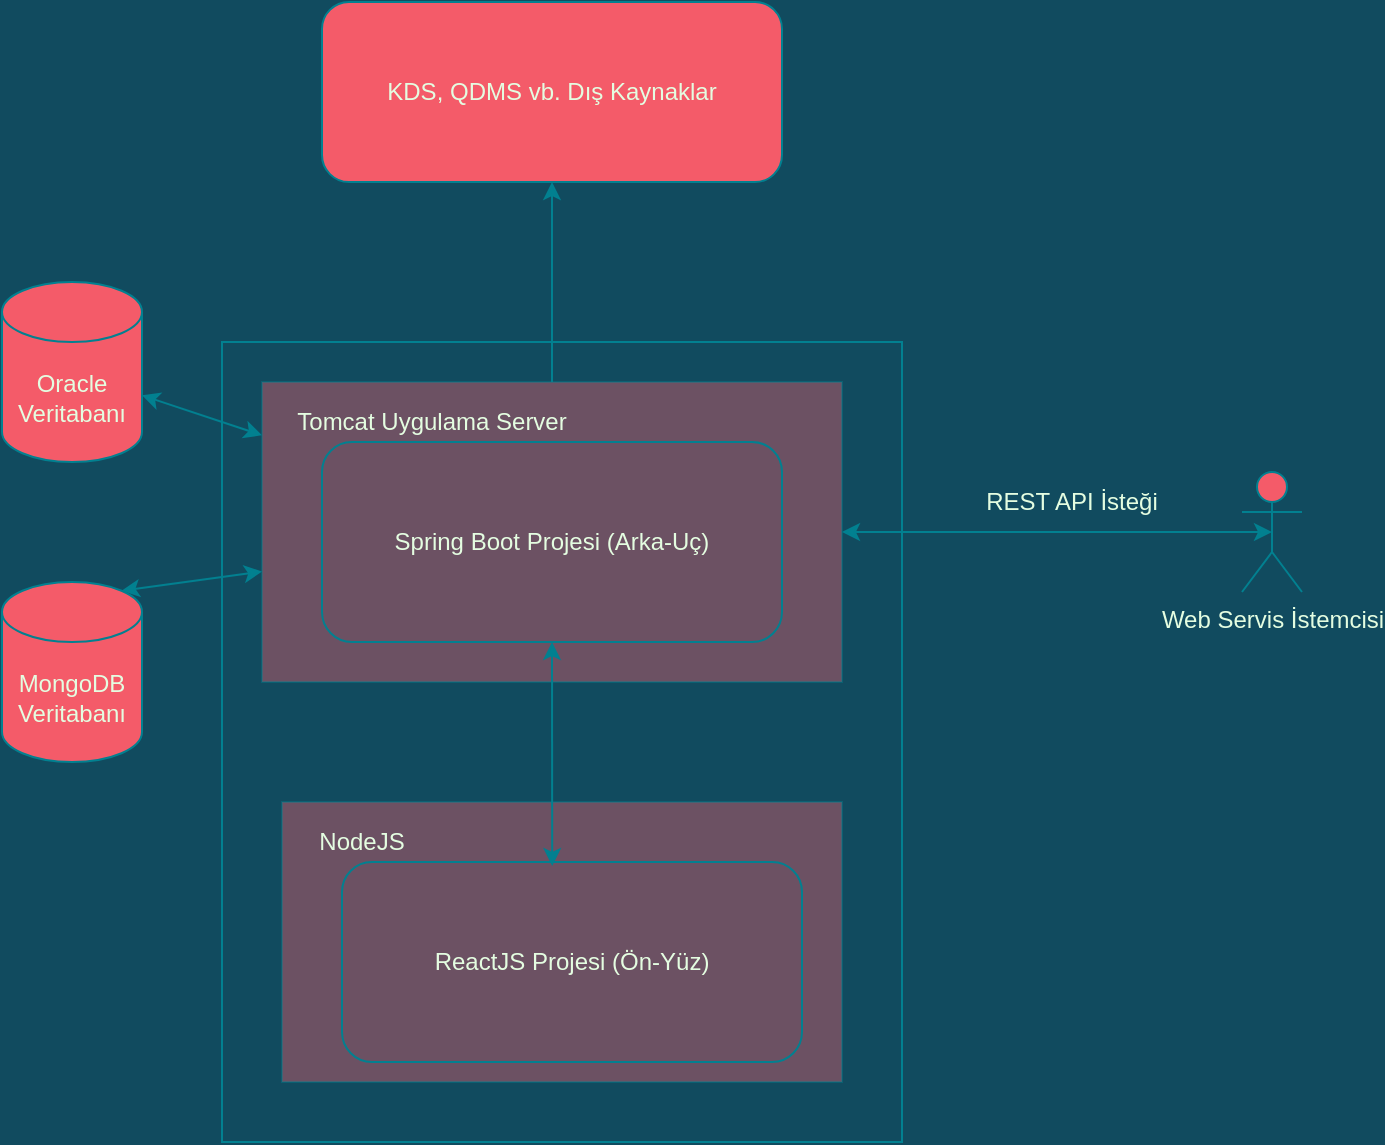 <mxfile version="14.4.3" type="github"><diagram id="_ly9SK0Q568C4sycwdTZ" name="Page-1"><mxGraphModel dx="1422" dy="762" grid="1" gridSize="10" guides="1" tooltips="1" connect="1" arrows="1" fold="1" page="1" pageScale="1" pageWidth="827" pageHeight="1169" background="#114B5F" math="0" shadow="0"><root><mxCell id="WIyWlLk6GJQsqaUBKTNV-0"/><mxCell id="WIyWlLk6GJQsqaUBKTNV-1" parent="WIyWlLk6GJQsqaUBKTNV-0"/><mxCell id="wAks_Wx1LcrBj0THjtgw-25" value="" style="rounded=0;whiteSpace=wrap;html=1;opacity=40;strokeColor=#028090;fillColor=#F45B69;fontColor=#E4FDE1;" parent="WIyWlLk6GJQsqaUBKTNV-1" vertex="1"><mxGeometry x="180" y="410" width="280" height="140" as="geometry"/></mxCell><mxCell id="wAks_Wx1LcrBj0THjtgw-19" value="" style="rounded=0;whiteSpace=wrap;html=1;fillColor=none;strokeColor=#028090;fontColor=#E4FDE1;" parent="WIyWlLk6GJQsqaUBKTNV-1" vertex="1"><mxGeometry x="150" y="180" width="340" height="400" as="geometry"/></mxCell><mxCell id="wAks_Wx1LcrBj0THjtgw-22" value="" style="rounded=0;whiteSpace=wrap;html=1;strokeColor=#028090;opacity=40;fillColor=#F45B69;fontColor=#E4FDE1;" parent="WIyWlLk6GJQsqaUBKTNV-1" vertex="1"><mxGeometry x="170" y="200" width="290" height="150" as="geometry"/></mxCell><mxCell id="wAks_Wx1LcrBj0THjtgw-2" value="Spring Boot Projesi (Arka-Uç)" style="rounded=1;whiteSpace=wrap;html=1;fillColor=none;strokeColor=#028090;fontColor=#E4FDE1;" parent="WIyWlLk6GJQsqaUBKTNV-1" vertex="1"><mxGeometry x="200" y="230" width="230" height="100" as="geometry"/></mxCell><mxCell id="wAks_Wx1LcrBj0THjtgw-0" value="Oracle Veritabanı" style="shape=cylinder3;whiteSpace=wrap;html=1;boundedLbl=1;backgroundOutline=1;size=15;fillColor=#F45B69;strokeColor=#028090;fontColor=#E4FDE1;" parent="WIyWlLk6GJQsqaUBKTNV-1" vertex="1"><mxGeometry x="40" y="150" width="70" height="90" as="geometry"/></mxCell><mxCell id="wAks_Wx1LcrBj0THjtgw-1" value="MongoDB Veritabanı" style="shape=cylinder3;whiteSpace=wrap;html=1;boundedLbl=1;backgroundOutline=1;size=15;fillColor=#F45B69;strokeColor=#028090;fontColor=#E4FDE1;" parent="WIyWlLk6GJQsqaUBKTNV-1" vertex="1"><mxGeometry x="40" y="300" width="70" height="90" as="geometry"/></mxCell><mxCell id="wAks_Wx1LcrBj0THjtgw-5" value="Web Servis İstemcisi&lt;br&gt;" style="shape=umlActor;verticalLabelPosition=bottom;verticalAlign=top;html=1;outlineConnect=0;fillColor=#F45B69;strokeColor=#028090;fontColor=#E4FDE1;" parent="WIyWlLk6GJQsqaUBKTNV-1" vertex="1"><mxGeometry x="660" y="245" width="30" height="60" as="geometry"/></mxCell><mxCell id="wAks_Wx1LcrBj0THjtgw-7" value="ReactJS Projesi (Ön-Yüz)" style="rounded=1;whiteSpace=wrap;html=1;fillColor=none;strokeColor=#028090;fontColor=#E4FDE1;" parent="WIyWlLk6GJQsqaUBKTNV-1" vertex="1"><mxGeometry x="210" y="440" width="230" height="100" as="geometry"/></mxCell><mxCell id="wAks_Wx1LcrBj0THjtgw-11" value="" style="endArrow=classic;startArrow=classic;html=1;exitX=0.457;exitY=0.02;exitDx=0;exitDy=0;exitPerimeter=0;entryX=0.5;entryY=1;entryDx=0;entryDy=0;labelBackgroundColor=#114B5F;strokeColor=#028090;fontColor=#E4FDE1;" parent="WIyWlLk6GJQsqaUBKTNV-1" source="wAks_Wx1LcrBj0THjtgw-7" target="wAks_Wx1LcrBj0THjtgw-2" edge="1"><mxGeometry width="50" height="50" relative="1" as="geometry"><mxPoint x="280" y="450" as="sourcePoint"/><mxPoint x="330" y="400" as="targetPoint"/></mxGeometry></mxCell><mxCell id="wAks_Wx1LcrBj0THjtgw-13" value="KDS, QDMS vb. Dış Kaynaklar" style="rounded=1;whiteSpace=wrap;html=1;fillColor=#F45B69;strokeColor=#028090;fontColor=#E4FDE1;" parent="WIyWlLk6GJQsqaUBKTNV-1" vertex="1"><mxGeometry x="200" y="10" width="230" height="90" as="geometry"/></mxCell><mxCell id="wAks_Wx1LcrBj0THjtgw-21" value="Tomcat Uygulama Server" style="text;html=1;strokeColor=none;fillColor=none;align=center;verticalAlign=middle;whiteSpace=wrap;rounded=0;fontColor=#E4FDE1;" parent="WIyWlLk6GJQsqaUBKTNV-1" vertex="1"><mxGeometry x="180" y="210" width="150" height="20" as="geometry"/></mxCell><mxCell id="wAks_Wx1LcrBj0THjtgw-24" value="" style="endArrow=classic;startArrow=classic;html=1;entryX=0.5;entryY=0.5;entryDx=0;entryDy=0;entryPerimeter=0;labelBackgroundColor=#114B5F;strokeColor=#028090;fontColor=#E4FDE1;" parent="WIyWlLk6GJQsqaUBKTNV-1" source="wAks_Wx1LcrBj0THjtgw-22" target="wAks_Wx1LcrBj0THjtgw-5" edge="1"><mxGeometry width="50" height="50" relative="1" as="geometry"><mxPoint x="550" y="310" as="sourcePoint"/><mxPoint x="600" y="260" as="targetPoint"/></mxGeometry></mxCell><mxCell id="wAks_Wx1LcrBj0THjtgw-26" value="" style="endArrow=classic;startArrow=classic;html=1;labelBackgroundColor=#114B5F;strokeColor=#028090;fontColor=#E4FDE1;" parent="WIyWlLk6GJQsqaUBKTNV-1" source="wAks_Wx1LcrBj0THjtgw-22" target="wAks_Wx1LcrBj0THjtgw-0" edge="1"><mxGeometry width="50" height="50" relative="1" as="geometry"><mxPoint x="60" y="290" as="sourcePoint"/><mxPoint x="110" y="240" as="targetPoint"/></mxGeometry></mxCell><mxCell id="wAks_Wx1LcrBj0THjtgw-27" value="" style="endArrow=classic;startArrow=classic;html=1;exitX=0.855;exitY=0;exitDx=0;exitDy=4.35;exitPerimeter=0;labelBackgroundColor=#114B5F;strokeColor=#028090;fontColor=#E4FDE1;" parent="WIyWlLk6GJQsqaUBKTNV-1" source="wAks_Wx1LcrBj0THjtgw-1" target="wAks_Wx1LcrBj0THjtgw-22" edge="1"><mxGeometry width="50" height="50" relative="1" as="geometry"><mxPoint x="70" y="290" as="sourcePoint"/><mxPoint x="120" y="240" as="targetPoint"/></mxGeometry></mxCell><mxCell id="wAks_Wx1LcrBj0THjtgw-30" value="" style="endArrow=classic;html=1;labelBackgroundColor=#114B5F;strokeColor=#028090;fontColor=#E4FDE1;" parent="WIyWlLk6GJQsqaUBKTNV-1" source="wAks_Wx1LcrBj0THjtgw-22" target="wAks_Wx1LcrBj0THjtgw-13" edge="1"><mxGeometry width="50" height="50" relative="1" as="geometry"><mxPoint x="300" y="180" as="sourcePoint"/><mxPoint x="323" y="103" as="targetPoint"/></mxGeometry></mxCell><mxCell id="wAks_Wx1LcrBj0THjtgw-32" value="REST API İsteği" style="text;html=1;strokeColor=none;fillColor=none;align=center;verticalAlign=middle;whiteSpace=wrap;rounded=0;opacity=40;fontColor=#E4FDE1;" parent="WIyWlLk6GJQsqaUBKTNV-1" vertex="1"><mxGeometry x="520" y="250" width="110" height="20" as="geometry"/></mxCell><mxCell id="wAks_Wx1LcrBj0THjtgw-33" value="NodeJS" style="text;html=1;strokeColor=none;fillColor=none;align=center;verticalAlign=middle;whiteSpace=wrap;rounded=0;opacity=40;fontColor=#E4FDE1;" parent="WIyWlLk6GJQsqaUBKTNV-1" vertex="1"><mxGeometry x="200" y="420" width="40" height="20" as="geometry"/></mxCell></root></mxGraphModel></diagram></mxfile>